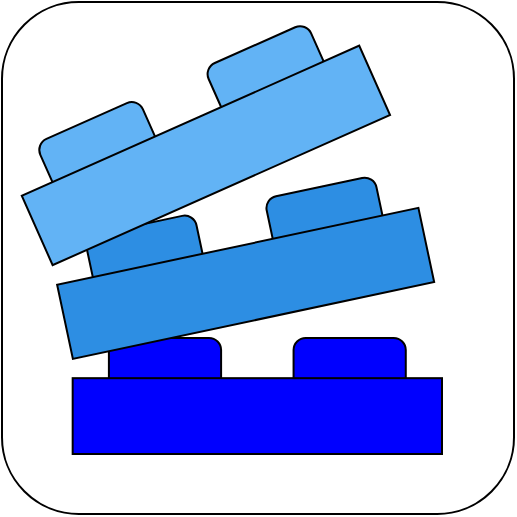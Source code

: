 <mxfile version="13.7.9" type="embed"><diagram id="bhVoWyLHRoKzk6UCo4CJ" name="Page-1"><mxGraphModel dx="1069" dy="404" grid="1" gridSize="10" guides="1" tooltips="1" connect="1" arrows="1" fold="1" page="1" pageScale="1" pageWidth="900" pageHeight="1600" math="0" shadow="0"><root><mxCell id="0"/><mxCell id="1" parent="0"/><mxCell id="vbk5mITB3XrVIvag_muD-6" value="" style="rounded=1;whiteSpace=wrap;html=1;strokeColor=#000000;fontColor=#62B3F5;gradientColor=#ffffff;gradientDirection=east;fillColor=#FFFFFF;" parent="1" vertex="1"><mxGeometry width="256" height="256" as="geometry"/></mxCell><mxCell id="4" value="" style="group" vertex="1" connectable="0" parent="1"><mxGeometry x="10" y="10" width="210" height="216" as="geometry"/></mxCell><mxCell id="QYjsSxTk9RFE-a9KcnIe-2" value="" style="rounded=1;whiteSpace=wrap;html=1;fontColor=#ffffff;strokeColor=#000000;container=0;fillColor=#0000ff;" parent="4" vertex="1"><mxGeometry x="43.452" y="157.939" width="56.1" height="40.287" as="geometry"/></mxCell><mxCell id="QYjsSxTk9RFE-a9KcnIe-3" value="" style="rounded=1;whiteSpace=wrap;html=1;fontColor=#ffffff;strokeColor=#000000;container=0;fillColor=#0000ff;" parent="4" vertex="1"><mxGeometry x="135.784" y="157.939" width="56.1" height="40.287" as="geometry"/></mxCell><mxCell id="QYjsSxTk9RFE-a9KcnIe-1" value="" style="rounded=0;whiteSpace=wrap;html=1;fontColor=#ffffff;strokeColor=#000000;container=0;fillColor=#0000ff;" parent="4" vertex="1"><mxGeometry x="25.336" y="178.083" width="184.664" height="37.917" as="geometry"/></mxCell><mxCell id="QYjsSxTk9RFE-a9KcnIe-6" value="" style="rounded=1;whiteSpace=wrap;html=1;fontColor=#ffffff;strokeColor=#000000;rotation=-12;container=0;fillColor=#2d8ee3;" parent="4" vertex="1"><mxGeometry x="34.686" y="101.063" width="56.1" height="40.287" as="geometry"/></mxCell><mxCell id="QYjsSxTk9RFE-a9KcnIe-7" value="" style="rounded=1;whiteSpace=wrap;html=1;fontColor=#ffffff;strokeColor=#000000;rotation=-12;container=0;fillColor=#2d8ee3;" parent="4" vertex="1"><mxGeometry x="124.681" y="82.105" width="56.1" height="40.287" as="geometry"/></mxCell><mxCell id="QYjsSxTk9RFE-a9KcnIe-8" value="" style="rounded=0;whiteSpace=wrap;html=1;fontColor=#ffffff;strokeColor=#000000;rotation=-12;container=0;fillColor=#2d8ee3;" parent="4" vertex="1"><mxGeometry x="19.492" y="111.728" width="184.664" height="37.917" as="geometry"/></mxCell><mxCell id="QYjsSxTk9RFE-a9KcnIe-18" value="" style="group" parent="4" vertex="1" connectable="0"><mxGeometry width="183.911" height="122.094" as="geometry"/></mxCell><mxCell id="QYjsSxTk9RFE-a9KcnIe-10" value="" style="rounded=1;whiteSpace=wrap;html=1;fontColor=#ffffff;strokeColor=#000000;rotation=-24;container=0;fillColor=#62b3f5;" parent="QYjsSxTk9RFE-a9KcnIe-18" vertex="1"><mxGeometry x="12.48" y="47.742" width="56.1" height="40.287" as="geometry"/></mxCell><mxCell id="QYjsSxTk9RFE-a9KcnIe-11" value="" style="rounded=1;whiteSpace=wrap;html=1;fontColor=#ffffff;strokeColor=#000000;rotation=-24;container=0;fillColor=#62b3f5;" parent="QYjsSxTk9RFE-a9KcnIe-18" vertex="1"><mxGeometry x="96.63" y="9.825" width="56.1" height="40.287" as="geometry"/></mxCell><mxCell id="QYjsSxTk9RFE-a9KcnIe-12" value="" style="rounded=0;whiteSpace=wrap;html=1;fontColor=#ffffff;strokeColor=#000000;rotation=-24;container=0;fillColor=#62b3f5;" parent="QYjsSxTk9RFE-a9KcnIe-18" vertex="1"><mxGeometry x="-0.376" y="47.742" width="184.664" height="37.917" as="geometry"/></mxCell></root></mxGraphModel></diagram></mxfile>